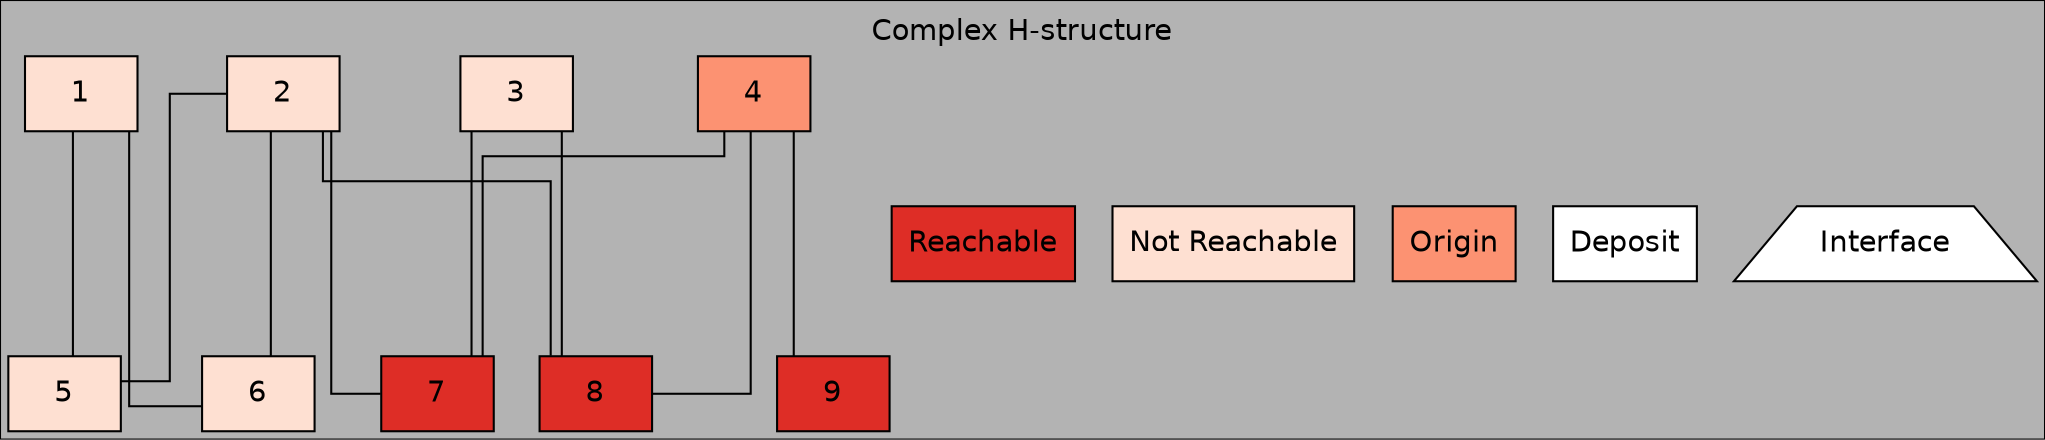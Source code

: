 digraph to_dot {
  style="";
  colorscheme=reds3;
  dpi="";
  URL="http://tsdye.github.io/harris-matrix/";
  margin="";
  bgcolor="/x11/gray70";
  fontname=helvetica;
  fontsize=14;
  fontcolor="/x11/black";
  splines=ortho;
  page="";
  size="";
  ratio="";
  label="Complex H-structure";
  labelloc=t;
  "1" [shape=box] [label="1"] [style=filled] [fontname=helvetica] [fontsize=14] [colorscheme=reds3] [color="/x11/black"] [fillcolor=1] [fontcolor="/x11/black"] [URL="http://tsdye.github.io/harris-matrix/"];
  "2" [shape=box] [label="2"] [style=filled] [fontname=helvetica] [fontsize=14] [colorscheme=reds3] [color="/x11/black"] [fillcolor=1] [fontcolor="/x11/black"] [URL="http://tsdye.github.io/harris-matrix/"];
  "3" [shape=box] [label="3"] [style=filled] [fontname=helvetica] [fontsize=14] [colorscheme=reds3] [color="/x11/black"] [fillcolor=1] [fontcolor="/x11/black"] [URL="http://tsdye.github.io/harris-matrix/"];
  "4" [shape=box] [label="4"] [style=filled] [fontname=helvetica] [fontsize=14] [colorscheme=reds3] [color="/x11/black"] [fillcolor=2] [fontcolor="/x11/black"] [URL="http://tsdye.github.io/harris-matrix/"];
  "5" [shape=box] [label="5"] [style=filled] [fontname=helvetica] [fontsize=14] [colorscheme=reds3] [color="/x11/black"] [fillcolor=1] [fontcolor="/x11/black"] [URL="http://tsdye.github.io/harris-matrix/"];
  "6" [shape=box] [label="6"] [style=filled] [fontname=helvetica] [fontsize=14] [colorscheme=reds3] [color="/x11/black"] [fillcolor=1] [fontcolor="/x11/black"] [URL="http://tsdye.github.io/harris-matrix/"];
  "7" [shape=box] [label="7"] [style=filled] [fontname=helvetica] [fontsize=14] [colorscheme=reds3] [color="/x11/black"] [fillcolor=3] [fontcolor="/x11/black"] [URL="http://tsdye.github.io/harris-matrix/"];
  "8" [shape=box] [label="8"] [style=filled] [fontname=helvetica] [fontsize=14] [colorscheme=reds3] [color="/x11/black"] [fillcolor=3] [fontcolor="/x11/black"] [URL="http://tsdye.github.io/harris-matrix/"];
  "9" [shape=box] [label="9"] [style=filled] [fontname=helvetica] [fontsize=14] [colorscheme=reds3] [color="/x11/black"] [fillcolor=3] [fontcolor="/x11/black"] [URL="http://tsdye.github.io/harris-matrix/"];
  "REACHABLE" [shape=box] [label="Reachable"] [style=filled] [fontname=helvetica] [fontsize=14] [colorscheme=reds3] [color="/x11/black"] [fillcolor=3] [fontcolor="/x11/black"] [URL="http://tsdye.github.io/harris-matrix/"];
  "NOT-REACHABLE" [shape=box] [label="Not Reachable"] [style=filled] [fontname=helvetica] [fontsize=14] [colorscheme=reds3] [color="/x11/black"] [fillcolor=1] [fontcolor="/x11/black"] [URL="http://tsdye.github.io/harris-matrix/"];
  "ORIGIN" [shape=box] [label="Origin"] [style=filled] [fontname=helvetica] [fontsize=14] [colorscheme=reds3] [color="/x11/black"] [fillcolor=2] [fontcolor="/x11/black"] [URL="http://tsdye.github.io/harris-matrix/"];
  "DEPOSIT" [shape=box] [label="Deposit"] [style=filled] [fontname=helvetica] [fontsize=14] [colorscheme=reds3] [color="/x11/black"] [fillcolor="/x11/white"] [fontcolor="/x11/black"] [URL="http://tsdye.github.io/harris-matrix/"];
  "INTERFACE" [shape=trapezium] [label="Interface"] [style=filled] [fontname=helvetica] [fontsize=14] [colorscheme=reds3] [color="/x11/black"] [fillcolor="/x11/white"] [fontcolor="/x11/black"] [URL="http://tsdye.github.io/harris-matrix/"];
 "1" -> "5"  [style=solid] [arrowhead=none] [colorscheme=reds3] [color="/x11/black"] [fontname=helvetica] [fontsize=14] [fontcolor="/x11/black"] [URL="nil"];
 "1" -> "6"  [style=solid] [arrowhead=none] [colorscheme=reds3] [color="/x11/black"] [fontname=helvetica] [fontsize=14] [fontcolor="/x11/black"] [URL="nil"];
 "2" -> "5"  [style=solid] [arrowhead=none] [colorscheme=reds3] [color="/x11/black"] [fontname=helvetica] [fontsize=14] [fontcolor="/x11/black"] [URL="nil"];
 "2" -> "6"  [style=solid] [arrowhead=none] [colorscheme=reds3] [color="/x11/black"] [fontname=helvetica] [fontsize=14] [fontcolor="/x11/black"] [URL="nil"];
 "2" -> "7"  [style=solid] [arrowhead=none] [colorscheme=reds3] [color="/x11/black"] [fontname=helvetica] [fontsize=14] [fontcolor="/x11/black"] [URL="nil"];
 "2" -> "8"  [style=solid] [arrowhead=none] [colorscheme=reds3] [color="/x11/black"] [fontname=helvetica] [fontsize=14] [fontcolor="/x11/black"] [URL="nil"];
 "3" -> "7"  [style=solid] [arrowhead=none] [colorscheme=reds3] [color="/x11/black"] [fontname=helvetica] [fontsize=14] [fontcolor="/x11/black"] [URL="nil"];
 "3" -> "8"  [style=solid] [arrowhead=none] [colorscheme=reds3] [color="/x11/black"] [fontname=helvetica] [fontsize=14] [fontcolor="/x11/black"] [URL="nil"];
 "4" -> "7"  [style=solid] [arrowhead=none] [colorscheme=reds3] [color="/x11/black"] [fontname=helvetica] [fontsize=14] [fontcolor="/x11/black"] [URL="nil"];
 "4" -> "8"  [style=solid] [arrowhead=none] [colorscheme=reds3] [color="/x11/black"] [fontname=helvetica] [fontsize=14] [fontcolor="/x11/black"] [URL="nil"];
 "4" -> "9"  [style=solid] [arrowhead=none] [colorscheme=reds3] [color="/x11/black"] [fontname=helvetica] [fontsize=14] [fontcolor="/x11/black"] [URL="nil"];
{rank=sink; "9"; }
{rank=sink; "8"; }
{rank=sink; "7"; }
{rank=sink; "6"; }
{rank=sink; "5"; }
{rank=source; "4"; }
{rank=source; "3"; }
{rank=source; "2"; }
{rank=source; "1"; }
}
